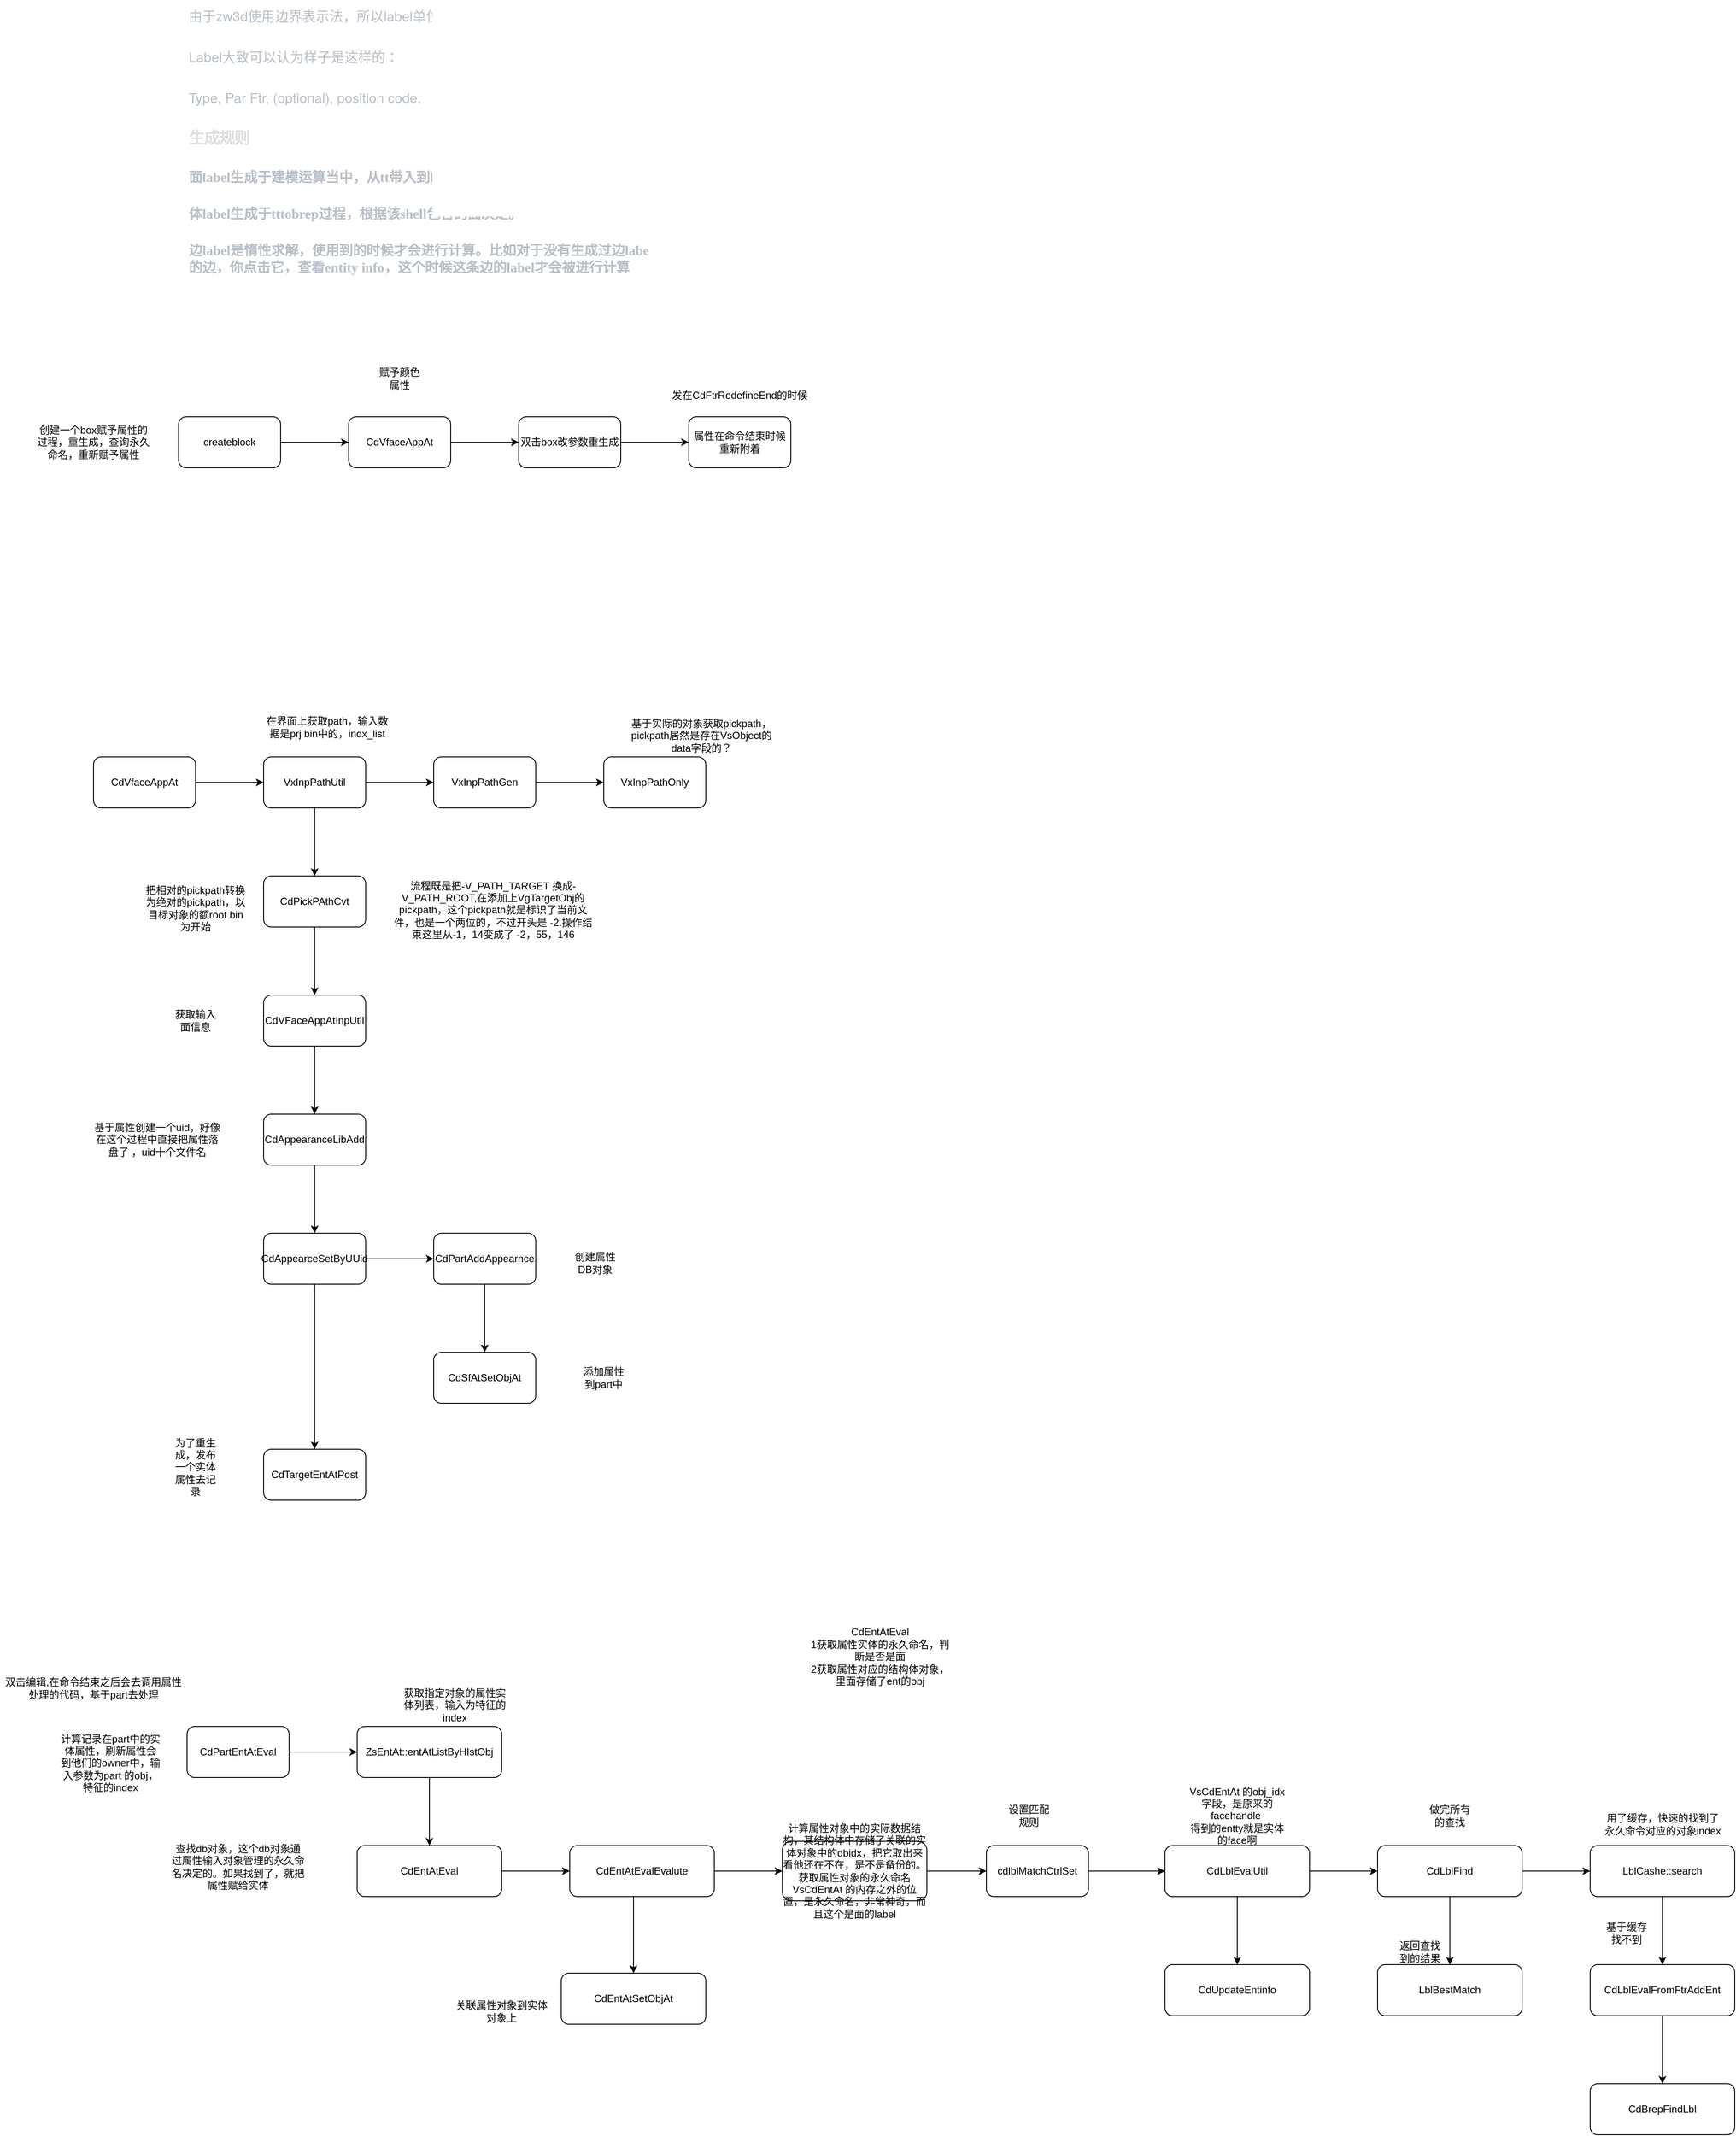<mxfile version="24.7.16">
  <diagram name="第 1 页" id="vYS6v0fsoe0cMUOPnu9x">
    <mxGraphModel dx="1877" dy="618" grid="1" gridSize="10" guides="1" tooltips="1" connect="1" arrows="1" fold="1" page="1" pageScale="1" pageWidth="827" pageHeight="1169" math="0" shadow="0">
      <root>
        <mxCell id="0" />
        <mxCell id="1" parent="0" />
        <mxCell id="Ts9Bh8uWTPnmQCfURnaA-1" value="&lt;h3 class=&quot;md-end-block md-heading md-focus&quot; style=&quot;box-sizing: border-box; break-after: avoid-page; break-inside: avoid; orphans: 4; font-size: 1.17rem; margin: 0px 0px 1.5rem; clear: both; overflow-wrap: break-word; padding: 0px; color: rgb(222, 222, 222); line-height: 1.5rem; letter-spacing: -1px; white-space: pre-wrap; position: relative; font-style: normal; font-variant-ligatures: normal; font-variant-caps: normal; text-align: start; text-indent: 0px; text-transform: none; widows: 2; word-spacing: 0px; -webkit-text-stroke-width: 0px; text-decoration-style: initial; text-decoration-color: initial;&quot;&gt;&lt;span class=&quot;md-plain md-expand&quot; style=&quot;box-sizing: border-box;&quot;&gt;&lt;p style=&quot;box-sizing: border-box; line-height: inherit; margin-top: 0px; margin-bottom: 1.5rem; overflow-wrap: break-word; position: relative; color: rgb(184, 191, 198); font-family: &amp;quot;Helvetica Neue&amp;quot;, Helvetica, Arial, sans-serif; font-size: 16px; font-weight: 400; letter-spacing: normal;&quot; class=&quot;md-end-block md-p&quot;&gt;&lt;span style=&quot;box-sizing: border-box;&quot; class=&quot;md-plain&quot;&gt;由于zw3d使用边界表示法，所以label单位的核心是face label。&lt;/span&gt;&lt;/p&gt;&lt;p style=&quot;box-sizing: border-box; line-height: inherit; margin-top: 0px; margin-bottom: 1.5rem; overflow-wrap: break-word; position: relative; color: rgb(184, 191, 198); font-family: &amp;quot;Helvetica Neue&amp;quot;, Helvetica, Arial, sans-serif; font-size: 16px; font-weight: 400; letter-spacing: normal;&quot; class=&quot;md-end-block md-p&quot;&gt;&lt;span style=&quot;box-sizing: border-box;&quot; class=&quot;md-plain&quot;&gt;Label大致可以认为样子是这样的：&lt;/span&gt;&lt;/p&gt;&lt;p style=&quot;box-sizing: border-box; line-height: inherit; margin-top: 0px; margin-bottom: 1.5rem; overflow-wrap: break-word; position: relative; color: rgb(184, 191, 198); font-family: &amp;quot;Helvetica Neue&amp;quot;, Helvetica, Arial, sans-serif; font-size: 16px; font-weight: 400; letter-spacing: normal;&quot; class=&quot;md-end-block md-p md-focus&quot;&gt;&lt;span style=&quot;box-sizing: border-box;&quot; class=&quot;md-plain md-expand&quot;&gt;Type, Par Ftr, (optional), position code.&lt;/span&gt;&lt;/p&gt;&lt;/span&gt;&lt;/h3&gt;&lt;h3 class=&quot;md-end-block md-heading md-focus&quot; style=&quot;box-sizing: border-box; break-after: avoid-page; break-inside: avoid; orphans: 4; font-size: 1.17rem; margin: 0px 0px 1.5rem; clear: both; overflow-wrap: break-word; padding: 0px; color: rgb(222, 222, 222); line-height: 1.5rem; letter-spacing: -1px; white-space: pre-wrap; position: relative; font-style: normal; font-variant-ligatures: normal; font-variant-caps: normal; text-align: start; text-indent: 0px; text-transform: none; widows: 2; word-spacing: 0px; -webkit-text-stroke-width: 0px; text-decoration-style: initial; text-decoration-color: initial;&quot;&gt;&lt;span class=&quot;md-plain md-expand&quot; style=&quot;box-sizing: border-box;&quot;&gt;&lt;font face=&quot;Times New Roman&quot;&gt;生成规则&lt;/font&gt;&lt;/span&gt;&lt;/h3&gt;&lt;p class=&quot;md-end-block md-p&quot; style=&quot;box-sizing: border-box; line-height: inherit; orphans: 4; margin-top: 0px; margin-bottom: 1.5rem; overflow-wrap: break-word; white-space: pre-wrap; position: relative; color: rgb(184, 191, 198); font-size: 16px; font-style: normal; font-variant-ligatures: normal; font-variant-caps: normal; letter-spacing: normal; text-align: start; text-indent: 0px; text-transform: none; widows: 2; word-spacing: 0px; -webkit-text-stroke-width: 0px; text-decoration-style: initial; text-decoration-color: initial;&quot;&gt;&lt;span class=&quot;md-plain&quot; style=&quot;box-sizing: border-box;&quot;&gt;&lt;b&gt;&lt;font face=&quot;Times New Roman&quot;&gt;面label生成于建模运算当中，从tt带入到brep。&lt;/font&gt;&lt;/b&gt;&lt;/span&gt;&lt;/p&gt;&lt;p class=&quot;md-end-block md-p&quot; style=&quot;box-sizing: border-box; line-height: inherit; orphans: 4; margin-top: 0px; margin-bottom: 1.5rem; overflow-wrap: break-word; white-space: pre-wrap; position: relative; color: rgb(184, 191, 198); font-size: 16px; font-style: normal; font-variant-ligatures: normal; font-variant-caps: normal; letter-spacing: normal; text-align: start; text-indent: 0px; text-transform: none; widows: 2; word-spacing: 0px; -webkit-text-stroke-width: 0px; text-decoration-style: initial; text-decoration-color: initial;&quot;&gt;&lt;span class=&quot;md-plain&quot; style=&quot;box-sizing: border-box;&quot;&gt;&lt;b&gt;&lt;font face=&quot;Times New Roman&quot;&gt;体label生成于tttobrep过程，根据该shell包含的面决定。&lt;/font&gt;&lt;/b&gt;&lt;/span&gt;&lt;/p&gt;&lt;p class=&quot;md-end-block md-p&quot; style=&quot;box-sizing: border-box; line-height: inherit; orphans: 4; margin-top: 0px; margin-bottom: 1.5rem; overflow-wrap: break-word; white-space: pre-wrap; position: relative; color: rgb(184, 191, 198); font-size: 16px; font-style: normal; font-variant-ligatures: normal; font-variant-caps: normal; letter-spacing: normal; text-align: start; text-indent: 0px; text-transform: none; widows: 2; word-spacing: 0px; -webkit-text-stroke-width: 0px; text-decoration-style: initial; text-decoration-color: initial;&quot;&gt;&lt;span class=&quot;md-plain&quot; style=&quot;box-sizing: border-box;&quot;&gt;&lt;b style=&quot;&quot;&gt;&lt;font face=&quot;Times New Roman&quot;&gt;边label是惰性求解，使用到的时候才会进行计算。比如对于没有生成过边label的边，你点击它，查看entity info，这个时候这条边的label才会被进行计算&lt;/font&gt;&lt;/b&gt;&lt;/span&gt;&lt;/p&gt;" style="text;whiteSpace=wrap;html=1;" vertex="1" parent="1">
          <mxGeometry x="190" y="50" width="560" height="370" as="geometry" />
        </mxCell>
        <mxCell id="Ts9Bh8uWTPnmQCfURnaA-2" value="创建一个box赋予属性的过程，重生成，查询永久命名，重新赋予属性" style="text;html=1;align=center;verticalAlign=middle;whiteSpace=wrap;rounded=0;" vertex="1" parent="1">
          <mxGeometry x="10" y="555" width="140" height="30" as="geometry" />
        </mxCell>
        <mxCell id="Ts9Bh8uWTPnmQCfURnaA-5" value="" style="edgeStyle=orthogonalEdgeStyle;rounded=0;orthogonalLoop=1;jettySize=auto;html=1;" edge="1" parent="1" source="Ts9Bh8uWTPnmQCfURnaA-3" target="Ts9Bh8uWTPnmQCfURnaA-4">
          <mxGeometry relative="1" as="geometry" />
        </mxCell>
        <mxCell id="Ts9Bh8uWTPnmQCfURnaA-3" value="createblock" style="rounded=1;whiteSpace=wrap;html=1;" vertex="1" parent="1">
          <mxGeometry x="180" y="540" width="120" height="60" as="geometry" />
        </mxCell>
        <mxCell id="Ts9Bh8uWTPnmQCfURnaA-40" value="" style="edgeStyle=orthogonalEdgeStyle;rounded=0;orthogonalLoop=1;jettySize=auto;html=1;" edge="1" parent="1" source="Ts9Bh8uWTPnmQCfURnaA-4" target="Ts9Bh8uWTPnmQCfURnaA-39">
          <mxGeometry relative="1" as="geometry" />
        </mxCell>
        <mxCell id="Ts9Bh8uWTPnmQCfURnaA-4" value="CdVfaceAppAt" style="rounded=1;whiteSpace=wrap;html=1;" vertex="1" parent="1">
          <mxGeometry x="380" y="540" width="120" height="60" as="geometry" />
        </mxCell>
        <mxCell id="Ts9Bh8uWTPnmQCfURnaA-6" value="赋予颜色属性" style="text;html=1;align=center;verticalAlign=middle;whiteSpace=wrap;rounded=0;" vertex="1" parent="1">
          <mxGeometry x="410" y="480" width="60" height="30" as="geometry" />
        </mxCell>
        <mxCell id="Ts9Bh8uWTPnmQCfURnaA-10" value="" style="edgeStyle=orthogonalEdgeStyle;rounded=0;orthogonalLoop=1;jettySize=auto;html=1;" edge="1" parent="1" source="Ts9Bh8uWTPnmQCfURnaA-8" target="Ts9Bh8uWTPnmQCfURnaA-9">
          <mxGeometry relative="1" as="geometry" />
        </mxCell>
        <mxCell id="Ts9Bh8uWTPnmQCfURnaA-8" value="CdVfaceAppAt" style="rounded=1;whiteSpace=wrap;html=1;" vertex="1" parent="1">
          <mxGeometry x="80" y="940" width="120" height="60" as="geometry" />
        </mxCell>
        <mxCell id="Ts9Bh8uWTPnmQCfURnaA-13" value="" style="edgeStyle=orthogonalEdgeStyle;rounded=0;orthogonalLoop=1;jettySize=auto;html=1;" edge="1" parent="1" source="Ts9Bh8uWTPnmQCfURnaA-9" target="Ts9Bh8uWTPnmQCfURnaA-12">
          <mxGeometry relative="1" as="geometry" />
        </mxCell>
        <mxCell id="Ts9Bh8uWTPnmQCfURnaA-18" value="" style="edgeStyle=orthogonalEdgeStyle;rounded=0;orthogonalLoop=1;jettySize=auto;html=1;" edge="1" parent="1" source="Ts9Bh8uWTPnmQCfURnaA-9" target="Ts9Bh8uWTPnmQCfURnaA-17">
          <mxGeometry relative="1" as="geometry" />
        </mxCell>
        <mxCell id="Ts9Bh8uWTPnmQCfURnaA-9" value="VxInpPathUtil" style="rounded=1;whiteSpace=wrap;html=1;" vertex="1" parent="1">
          <mxGeometry x="280" y="940" width="120" height="60" as="geometry" />
        </mxCell>
        <mxCell id="Ts9Bh8uWTPnmQCfURnaA-11" value="在界面上获取path，输入数据是prj bin中的，indx_list" style="text;html=1;align=center;verticalAlign=middle;whiteSpace=wrap;rounded=0;" vertex="1" parent="1">
          <mxGeometry x="280" y="890" width="150" height="30" as="geometry" />
        </mxCell>
        <mxCell id="Ts9Bh8uWTPnmQCfURnaA-15" value="" style="edgeStyle=orthogonalEdgeStyle;rounded=0;orthogonalLoop=1;jettySize=auto;html=1;" edge="1" parent="1" source="Ts9Bh8uWTPnmQCfURnaA-12" target="Ts9Bh8uWTPnmQCfURnaA-14">
          <mxGeometry relative="1" as="geometry" />
        </mxCell>
        <mxCell id="Ts9Bh8uWTPnmQCfURnaA-12" value="VxInpPathGen" style="rounded=1;whiteSpace=wrap;html=1;" vertex="1" parent="1">
          <mxGeometry x="480" y="940" width="120" height="60" as="geometry" />
        </mxCell>
        <mxCell id="Ts9Bh8uWTPnmQCfURnaA-14" value="VxInpPathOnly" style="rounded=1;whiteSpace=wrap;html=1;" vertex="1" parent="1">
          <mxGeometry x="680" y="940" width="120" height="60" as="geometry" />
        </mxCell>
        <mxCell id="Ts9Bh8uWTPnmQCfURnaA-16" value="基于实际的对象获取pickpath，pickpath居然是存在VsObject的data字段的？" style="text;html=1;align=center;verticalAlign=middle;whiteSpace=wrap;rounded=0;" vertex="1" parent="1">
          <mxGeometry x="710" y="900" width="170" height="30" as="geometry" />
        </mxCell>
        <mxCell id="Ts9Bh8uWTPnmQCfURnaA-22" value="" style="edgeStyle=orthogonalEdgeStyle;rounded=0;orthogonalLoop=1;jettySize=auto;html=1;" edge="1" parent="1" source="Ts9Bh8uWTPnmQCfURnaA-17" target="Ts9Bh8uWTPnmQCfURnaA-21">
          <mxGeometry relative="1" as="geometry" />
        </mxCell>
        <mxCell id="Ts9Bh8uWTPnmQCfURnaA-17" value="CdPickPAthCvt" style="rounded=1;whiteSpace=wrap;html=1;" vertex="1" parent="1">
          <mxGeometry x="280" y="1080" width="120" height="60" as="geometry" />
        </mxCell>
        <mxCell id="Ts9Bh8uWTPnmQCfURnaA-19" value="把相对的pickpath转换为绝对的pickpath，以目标对象的额root bin为开始" style="text;html=1;align=center;verticalAlign=middle;whiteSpace=wrap;rounded=0;" vertex="1" parent="1">
          <mxGeometry x="140" y="1095" width="120" height="45" as="geometry" />
        </mxCell>
        <mxCell id="Ts9Bh8uWTPnmQCfURnaA-20" value="流程既是把-V_PATH_TARGET 换成-V_PATH_ROOT,在添加上VgTargetObj的pickpath，这个pickpath就是标识了当前文件，也是一个两位的，不过开头是 -2.操作结束这里从-1，14变成了 -2，55，146" style="text;html=1;align=center;verticalAlign=middle;whiteSpace=wrap;rounded=0;" vertex="1" parent="1">
          <mxGeometry x="430" y="1090" width="240" height="60" as="geometry" />
        </mxCell>
        <mxCell id="Ts9Bh8uWTPnmQCfURnaA-25" value="" style="edgeStyle=orthogonalEdgeStyle;rounded=0;orthogonalLoop=1;jettySize=auto;html=1;" edge="1" parent="1" source="Ts9Bh8uWTPnmQCfURnaA-21" target="Ts9Bh8uWTPnmQCfURnaA-24">
          <mxGeometry relative="1" as="geometry" />
        </mxCell>
        <mxCell id="Ts9Bh8uWTPnmQCfURnaA-21" value="CdVFaceAppAtInpUtil" style="rounded=1;whiteSpace=wrap;html=1;" vertex="1" parent="1">
          <mxGeometry x="280" y="1220" width="120" height="60" as="geometry" />
        </mxCell>
        <mxCell id="Ts9Bh8uWTPnmQCfURnaA-23" value="获取输入面信息" style="text;html=1;align=center;verticalAlign=middle;whiteSpace=wrap;rounded=0;" vertex="1" parent="1">
          <mxGeometry x="170" y="1235" width="60" height="30" as="geometry" />
        </mxCell>
        <mxCell id="Ts9Bh8uWTPnmQCfURnaA-28" value="" style="edgeStyle=orthogonalEdgeStyle;rounded=0;orthogonalLoop=1;jettySize=auto;html=1;" edge="1" parent="1" source="Ts9Bh8uWTPnmQCfURnaA-24" target="Ts9Bh8uWTPnmQCfURnaA-27">
          <mxGeometry relative="1" as="geometry" />
        </mxCell>
        <mxCell id="Ts9Bh8uWTPnmQCfURnaA-24" value="CdAppearanceLibAdd" style="rounded=1;whiteSpace=wrap;html=1;" vertex="1" parent="1">
          <mxGeometry x="280" y="1360" width="120" height="60" as="geometry" />
        </mxCell>
        <mxCell id="Ts9Bh8uWTPnmQCfURnaA-26" value="基于属性创建一个uid，好像在这个过程中直接把属性落盘了 ，uid十个文件名" style="text;html=1;align=center;verticalAlign=middle;whiteSpace=wrap;rounded=0;" vertex="1" parent="1">
          <mxGeometry x="80" y="1375" width="150" height="30" as="geometry" />
        </mxCell>
        <mxCell id="Ts9Bh8uWTPnmQCfURnaA-30" value="" style="edgeStyle=orthogonalEdgeStyle;rounded=0;orthogonalLoop=1;jettySize=auto;html=1;" edge="1" parent="1" source="Ts9Bh8uWTPnmQCfURnaA-27" target="Ts9Bh8uWTPnmQCfURnaA-29">
          <mxGeometry relative="1" as="geometry" />
        </mxCell>
        <mxCell id="Ts9Bh8uWTPnmQCfURnaA-36" value="" style="edgeStyle=orthogonalEdgeStyle;rounded=0;orthogonalLoop=1;jettySize=auto;html=1;" edge="1" parent="1" source="Ts9Bh8uWTPnmQCfURnaA-27" target="Ts9Bh8uWTPnmQCfURnaA-35">
          <mxGeometry relative="1" as="geometry" />
        </mxCell>
        <mxCell id="Ts9Bh8uWTPnmQCfURnaA-27" value="CdAppearceSetByUUid" style="rounded=1;whiteSpace=wrap;html=1;" vertex="1" parent="1">
          <mxGeometry x="280" y="1500" width="120" height="60" as="geometry" />
        </mxCell>
        <mxCell id="Ts9Bh8uWTPnmQCfURnaA-32" value="" style="edgeStyle=orthogonalEdgeStyle;rounded=0;orthogonalLoop=1;jettySize=auto;html=1;" edge="1" parent="1" source="Ts9Bh8uWTPnmQCfURnaA-29" target="Ts9Bh8uWTPnmQCfURnaA-31">
          <mxGeometry relative="1" as="geometry" />
        </mxCell>
        <mxCell id="Ts9Bh8uWTPnmQCfURnaA-29" value="CdPartAddAppearnce" style="rounded=1;whiteSpace=wrap;html=1;" vertex="1" parent="1">
          <mxGeometry x="480" y="1500" width="120" height="60" as="geometry" />
        </mxCell>
        <mxCell id="Ts9Bh8uWTPnmQCfURnaA-31" value="CdSfAtSetObjAt" style="rounded=1;whiteSpace=wrap;html=1;" vertex="1" parent="1">
          <mxGeometry x="480" y="1640" width="120" height="60" as="geometry" />
        </mxCell>
        <mxCell id="Ts9Bh8uWTPnmQCfURnaA-33" value="创建属性DB对象" style="text;html=1;align=center;verticalAlign=middle;whiteSpace=wrap;rounded=0;" vertex="1" parent="1">
          <mxGeometry x="640" y="1520" width="60" height="30" as="geometry" />
        </mxCell>
        <mxCell id="Ts9Bh8uWTPnmQCfURnaA-34" value="添加属性到part中" style="text;html=1;align=center;verticalAlign=middle;whiteSpace=wrap;rounded=0;" vertex="1" parent="1">
          <mxGeometry x="650" y="1655" width="60" height="30" as="geometry" />
        </mxCell>
        <mxCell id="Ts9Bh8uWTPnmQCfURnaA-35" value="CdTargetEntAtPost" style="rounded=1;whiteSpace=wrap;html=1;" vertex="1" parent="1">
          <mxGeometry x="280" y="1754" width="120" height="60" as="geometry" />
        </mxCell>
        <mxCell id="Ts9Bh8uWTPnmQCfURnaA-37" value="为了重生成，发布一个实体属性去记录" style="text;html=1;align=center;verticalAlign=middle;whiteSpace=wrap;rounded=0;" vertex="1" parent="1">
          <mxGeometry x="170" y="1760" width="60" height="30" as="geometry" />
        </mxCell>
        <mxCell id="Ts9Bh8uWTPnmQCfURnaA-38" value="双击编辑,在命令结束之后会去调用属性处理的代码，基于part去处理" style="text;html=1;align=center;verticalAlign=middle;whiteSpace=wrap;rounded=0;" vertex="1" parent="1">
          <mxGeometry x="-30" y="2020" width="220" height="30" as="geometry" />
        </mxCell>
        <mxCell id="Ts9Bh8uWTPnmQCfURnaA-42" value="" style="edgeStyle=orthogonalEdgeStyle;rounded=0;orthogonalLoop=1;jettySize=auto;html=1;" edge="1" parent="1" source="Ts9Bh8uWTPnmQCfURnaA-39" target="Ts9Bh8uWTPnmQCfURnaA-41">
          <mxGeometry relative="1" as="geometry" />
        </mxCell>
        <mxCell id="Ts9Bh8uWTPnmQCfURnaA-39" value="双击box改参数重生成" style="rounded=1;whiteSpace=wrap;html=1;" vertex="1" parent="1">
          <mxGeometry x="580" y="540" width="120" height="60" as="geometry" />
        </mxCell>
        <mxCell id="Ts9Bh8uWTPnmQCfURnaA-41" value="属性在命令结束时候重新附着" style="rounded=1;whiteSpace=wrap;html=1;" vertex="1" parent="1">
          <mxGeometry x="780" y="540" width="120" height="60" as="geometry" />
        </mxCell>
        <mxCell id="Ts9Bh8uWTPnmQCfURnaA-43" value="发在CdFtrRedefineEnd的时候" style="text;html=1;align=center;verticalAlign=middle;whiteSpace=wrap;rounded=0;" vertex="1" parent="1">
          <mxGeometry x="730" y="500" width="220" height="30" as="geometry" />
        </mxCell>
        <mxCell id="Ts9Bh8uWTPnmQCfURnaA-49" value="" style="edgeStyle=orthogonalEdgeStyle;rounded=0;orthogonalLoop=1;jettySize=auto;html=1;" edge="1" parent="1" source="Ts9Bh8uWTPnmQCfURnaA-44" target="Ts9Bh8uWTPnmQCfURnaA-48">
          <mxGeometry relative="1" as="geometry" />
        </mxCell>
        <mxCell id="Ts9Bh8uWTPnmQCfURnaA-44" value="CdPartEntAtEval" style="rounded=1;whiteSpace=wrap;html=1;" vertex="1" parent="1">
          <mxGeometry x="190" y="2080" width="120" height="60" as="geometry" />
        </mxCell>
        <mxCell id="Ts9Bh8uWTPnmQCfURnaA-47" value="计算记录在part中的实体属性，刷新属性会到他们的owner中，输入参数为part 的obj，特征的index" style="text;html=1;align=center;verticalAlign=middle;whiteSpace=wrap;rounded=0;" vertex="1" parent="1">
          <mxGeometry x="40" y="2095" width="120" height="55" as="geometry" />
        </mxCell>
        <mxCell id="Ts9Bh8uWTPnmQCfURnaA-52" value="" style="edgeStyle=orthogonalEdgeStyle;rounded=0;orthogonalLoop=1;jettySize=auto;html=1;" edge="1" parent="1" source="Ts9Bh8uWTPnmQCfURnaA-48" target="Ts9Bh8uWTPnmQCfURnaA-51">
          <mxGeometry relative="1" as="geometry" />
        </mxCell>
        <mxCell id="Ts9Bh8uWTPnmQCfURnaA-48" value="ZsEntAt::entAtListByHIstObj" style="rounded=1;whiteSpace=wrap;html=1;" vertex="1" parent="1">
          <mxGeometry x="390" y="2080" width="170" height="60" as="geometry" />
        </mxCell>
        <mxCell id="Ts9Bh8uWTPnmQCfURnaA-50" value="获取指定对象的属性实体列表，输入为特征的index" style="text;html=1;align=center;verticalAlign=middle;whiteSpace=wrap;rounded=0;" vertex="1" parent="1">
          <mxGeometry x="440" y="2040" width="130" height="30" as="geometry" />
        </mxCell>
        <mxCell id="Ts9Bh8uWTPnmQCfURnaA-56" value="" style="edgeStyle=orthogonalEdgeStyle;rounded=0;orthogonalLoop=1;jettySize=auto;html=1;" edge="1" parent="1" source="Ts9Bh8uWTPnmQCfURnaA-51" target="Ts9Bh8uWTPnmQCfURnaA-55">
          <mxGeometry relative="1" as="geometry" />
        </mxCell>
        <mxCell id="Ts9Bh8uWTPnmQCfURnaA-58" value="" style="edgeStyle=orthogonalEdgeStyle;rounded=0;orthogonalLoop=1;jettySize=auto;html=1;" edge="1" parent="1" source="Ts9Bh8uWTPnmQCfURnaA-51" target="Ts9Bh8uWTPnmQCfURnaA-57">
          <mxGeometry relative="1" as="geometry" />
        </mxCell>
        <mxCell id="Ts9Bh8uWTPnmQCfURnaA-51" value="CdEntAtEval" style="rounded=1;whiteSpace=wrap;html=1;" vertex="1" parent="1">
          <mxGeometry x="390" y="2220" width="170" height="60" as="geometry" />
        </mxCell>
        <mxCell id="Ts9Bh8uWTPnmQCfURnaA-53" value="查找db对象，这个db对象通过属性输入对象管理的永久命名决定的。如果找到了，就把属性赋给实体" style="text;html=1;align=center;verticalAlign=middle;whiteSpace=wrap;rounded=0;" vertex="1" parent="1">
          <mxGeometry x="170" y="2230" width="160" height="30" as="geometry" />
        </mxCell>
        <mxCell id="Ts9Bh8uWTPnmQCfURnaA-54" value="CdEntAtEval&lt;div&gt;1获取属性实体的永久命名，判断是否是面&lt;/div&gt;&lt;div&gt;2获取属性对应的结构体对象，里面存储了ent的obj&lt;/div&gt;&lt;div&gt;&lt;br&gt;&lt;/div&gt;" style="text;html=1;align=center;verticalAlign=middle;whiteSpace=wrap;rounded=0;" vertex="1" parent="1">
          <mxGeometry x="920" y="1950" width="170" height="110" as="geometry" />
        </mxCell>
        <mxCell id="Ts9Bh8uWTPnmQCfURnaA-61" value="" style="edgeStyle=orthogonalEdgeStyle;rounded=0;orthogonalLoop=1;jettySize=auto;html=1;" edge="1" parent="1" source="Ts9Bh8uWTPnmQCfURnaA-55" target="Ts9Bh8uWTPnmQCfURnaA-60">
          <mxGeometry relative="1" as="geometry" />
        </mxCell>
        <mxCell id="Ts9Bh8uWTPnmQCfURnaA-55" value="CdEntAtEvalEvalute" style="rounded=1;whiteSpace=wrap;html=1;" vertex="1" parent="1">
          <mxGeometry x="640" y="2220" width="170" height="60" as="geometry" />
        </mxCell>
        <mxCell id="Ts9Bh8uWTPnmQCfURnaA-57" value="CdEntAtSetObjAt" style="rounded=1;whiteSpace=wrap;html=1;" vertex="1" parent="1">
          <mxGeometry x="630" y="2370" width="170" height="60" as="geometry" />
        </mxCell>
        <mxCell id="Ts9Bh8uWTPnmQCfURnaA-59" value="关联属性对象到实体对象上" style="text;html=1;align=center;verticalAlign=middle;whiteSpace=wrap;rounded=0;" vertex="1" parent="1">
          <mxGeometry x="500" y="2400" width="120" height="30" as="geometry" />
        </mxCell>
        <mxCell id="Ts9Bh8uWTPnmQCfURnaA-67" value="" style="edgeStyle=orthogonalEdgeStyle;rounded=0;orthogonalLoop=1;jettySize=auto;html=1;" edge="1" parent="1" source="Ts9Bh8uWTPnmQCfURnaA-60" target="Ts9Bh8uWTPnmQCfURnaA-65">
          <mxGeometry relative="1" as="geometry" />
        </mxCell>
        <mxCell id="Ts9Bh8uWTPnmQCfURnaA-60" value="计算属性对象中的实际数据结构，其结构体中存储了关联的实体对象中的dbidx，把它取出来看他还在不在，是不是备份的。&lt;div&gt;获取属性对象的永久命名VsCdEntAt 的内存之外的位置，是永久命名，非常神奇，而且这个是面的label&lt;/div&gt;" style="rounded=1;whiteSpace=wrap;html=1;" vertex="1" parent="1">
          <mxGeometry x="890" y="2215" width="170" height="70" as="geometry" />
        </mxCell>
        <mxCell id="Ts9Bh8uWTPnmQCfURnaA-70" value="" style="edgeStyle=orthogonalEdgeStyle;rounded=0;orthogonalLoop=1;jettySize=auto;html=1;" edge="1" parent="1" source="Ts9Bh8uWTPnmQCfURnaA-62" target="Ts9Bh8uWTPnmQCfURnaA-69">
          <mxGeometry relative="1" as="geometry" />
        </mxCell>
        <mxCell id="Ts9Bh8uWTPnmQCfURnaA-76" value="" style="edgeStyle=orthogonalEdgeStyle;rounded=0;orthogonalLoop=1;jettySize=auto;html=1;" edge="1" parent="1" source="Ts9Bh8uWTPnmQCfURnaA-62" target="Ts9Bh8uWTPnmQCfURnaA-75">
          <mxGeometry relative="1" as="geometry" />
        </mxCell>
        <mxCell id="Ts9Bh8uWTPnmQCfURnaA-62" value="CdLblEvalUtil" style="rounded=1;whiteSpace=wrap;html=1;" vertex="1" parent="1">
          <mxGeometry x="1340" y="2220" width="170" height="60" as="geometry" />
        </mxCell>
        <mxCell id="Ts9Bh8uWTPnmQCfURnaA-64" value="VsCdEntAt 的obj_idx 字段，是原来的facehandle&amp;nbsp;&lt;div&gt;得到的entty就是实体的face啊&lt;/div&gt;" style="text;html=1;align=center;verticalAlign=middle;whiteSpace=wrap;rounded=0;" vertex="1" parent="1">
          <mxGeometry x="1365" y="2170" width="120" height="30" as="geometry" />
        </mxCell>
        <mxCell id="Ts9Bh8uWTPnmQCfURnaA-68" value="" style="edgeStyle=orthogonalEdgeStyle;rounded=0;orthogonalLoop=1;jettySize=auto;html=1;" edge="1" parent="1" source="Ts9Bh8uWTPnmQCfURnaA-65" target="Ts9Bh8uWTPnmQCfURnaA-62">
          <mxGeometry relative="1" as="geometry" />
        </mxCell>
        <mxCell id="Ts9Bh8uWTPnmQCfURnaA-65" value="cdlblMatchCtrlSet" style="rounded=1;whiteSpace=wrap;html=1;" vertex="1" parent="1">
          <mxGeometry x="1130" y="2220" width="120" height="60" as="geometry" />
        </mxCell>
        <mxCell id="Ts9Bh8uWTPnmQCfURnaA-66" value="设置匹配规则" style="text;html=1;align=center;verticalAlign=middle;whiteSpace=wrap;rounded=0;" vertex="1" parent="1">
          <mxGeometry x="1150" y="2170" width="60" height="30" as="geometry" />
        </mxCell>
        <mxCell id="Ts9Bh8uWTPnmQCfURnaA-72" value="" style="edgeStyle=orthogonalEdgeStyle;rounded=0;orthogonalLoop=1;jettySize=auto;html=1;" edge="1" parent="1" source="Ts9Bh8uWTPnmQCfURnaA-69" target="Ts9Bh8uWTPnmQCfURnaA-71">
          <mxGeometry relative="1" as="geometry" />
        </mxCell>
        <mxCell id="Ts9Bh8uWTPnmQCfURnaA-78" value="" style="edgeStyle=orthogonalEdgeStyle;rounded=0;orthogonalLoop=1;jettySize=auto;html=1;" edge="1" parent="1" source="Ts9Bh8uWTPnmQCfURnaA-69" target="Ts9Bh8uWTPnmQCfURnaA-77">
          <mxGeometry relative="1" as="geometry" />
        </mxCell>
        <mxCell id="Ts9Bh8uWTPnmQCfURnaA-69" value="CdLblFind" style="rounded=1;whiteSpace=wrap;html=1;" vertex="1" parent="1">
          <mxGeometry x="1590" y="2220" width="170" height="60" as="geometry" />
        </mxCell>
        <mxCell id="Ts9Bh8uWTPnmQCfURnaA-71" value="LblBestMatch" style="rounded=1;whiteSpace=wrap;html=1;" vertex="1" parent="1">
          <mxGeometry x="1590" y="2360" width="170" height="60" as="geometry" />
        </mxCell>
        <mxCell id="Ts9Bh8uWTPnmQCfURnaA-73" value="做完所有的查找" style="text;html=1;align=center;verticalAlign=middle;whiteSpace=wrap;rounded=0;" vertex="1" parent="1">
          <mxGeometry x="1645" y="2170" width="60" height="30" as="geometry" />
        </mxCell>
        <mxCell id="Ts9Bh8uWTPnmQCfURnaA-74" value="返回查找到的结果" style="text;html=1;align=center;verticalAlign=middle;whiteSpace=wrap;rounded=0;" vertex="1" parent="1">
          <mxGeometry x="1610" y="2330" width="60" height="30" as="geometry" />
        </mxCell>
        <mxCell id="Ts9Bh8uWTPnmQCfURnaA-75" value="CdUpdateEntinfo" style="rounded=1;whiteSpace=wrap;html=1;" vertex="1" parent="1">
          <mxGeometry x="1340" y="2360" width="170" height="60" as="geometry" />
        </mxCell>
        <mxCell id="Ts9Bh8uWTPnmQCfURnaA-81" value="" style="edgeStyle=orthogonalEdgeStyle;rounded=0;orthogonalLoop=1;jettySize=auto;html=1;" edge="1" parent="1" source="Ts9Bh8uWTPnmQCfURnaA-77" target="Ts9Bh8uWTPnmQCfURnaA-80">
          <mxGeometry relative="1" as="geometry" />
        </mxCell>
        <mxCell id="Ts9Bh8uWTPnmQCfURnaA-77" value="LblCashe::search" style="rounded=1;whiteSpace=wrap;html=1;" vertex="1" parent="1">
          <mxGeometry x="1840" y="2220" width="170" height="60" as="geometry" />
        </mxCell>
        <mxCell id="Ts9Bh8uWTPnmQCfURnaA-79" value="用了缓存，快速的找到了永久命令对应的对象index" style="text;html=1;align=center;verticalAlign=middle;whiteSpace=wrap;rounded=0;" vertex="1" parent="1">
          <mxGeometry x="1852.5" y="2180" width="145" height="30" as="geometry" />
        </mxCell>
        <mxCell id="Ts9Bh8uWTPnmQCfURnaA-84" value="" style="edgeStyle=orthogonalEdgeStyle;rounded=0;orthogonalLoop=1;jettySize=auto;html=1;" edge="1" parent="1" source="Ts9Bh8uWTPnmQCfURnaA-80" target="Ts9Bh8uWTPnmQCfURnaA-83">
          <mxGeometry relative="1" as="geometry" />
        </mxCell>
        <mxCell id="Ts9Bh8uWTPnmQCfURnaA-80" value="CdLblEvalFromFtrAddEnt" style="rounded=1;whiteSpace=wrap;html=1;" vertex="1" parent="1">
          <mxGeometry x="1840" y="2360" width="170" height="60" as="geometry" />
        </mxCell>
        <mxCell id="Ts9Bh8uWTPnmQCfURnaA-82" value="基于缓存找不到" style="text;html=1;align=center;verticalAlign=middle;whiteSpace=wrap;rounded=0;" vertex="1" parent="1">
          <mxGeometry x="1852.5" y="2308" width="60" height="30" as="geometry" />
        </mxCell>
        <mxCell id="Ts9Bh8uWTPnmQCfURnaA-83" value="CdBrepFindLbl" style="rounded=1;whiteSpace=wrap;html=1;" vertex="1" parent="1">
          <mxGeometry x="1840" y="2500" width="170" height="60" as="geometry" />
        </mxCell>
      </root>
    </mxGraphModel>
  </diagram>
</mxfile>
